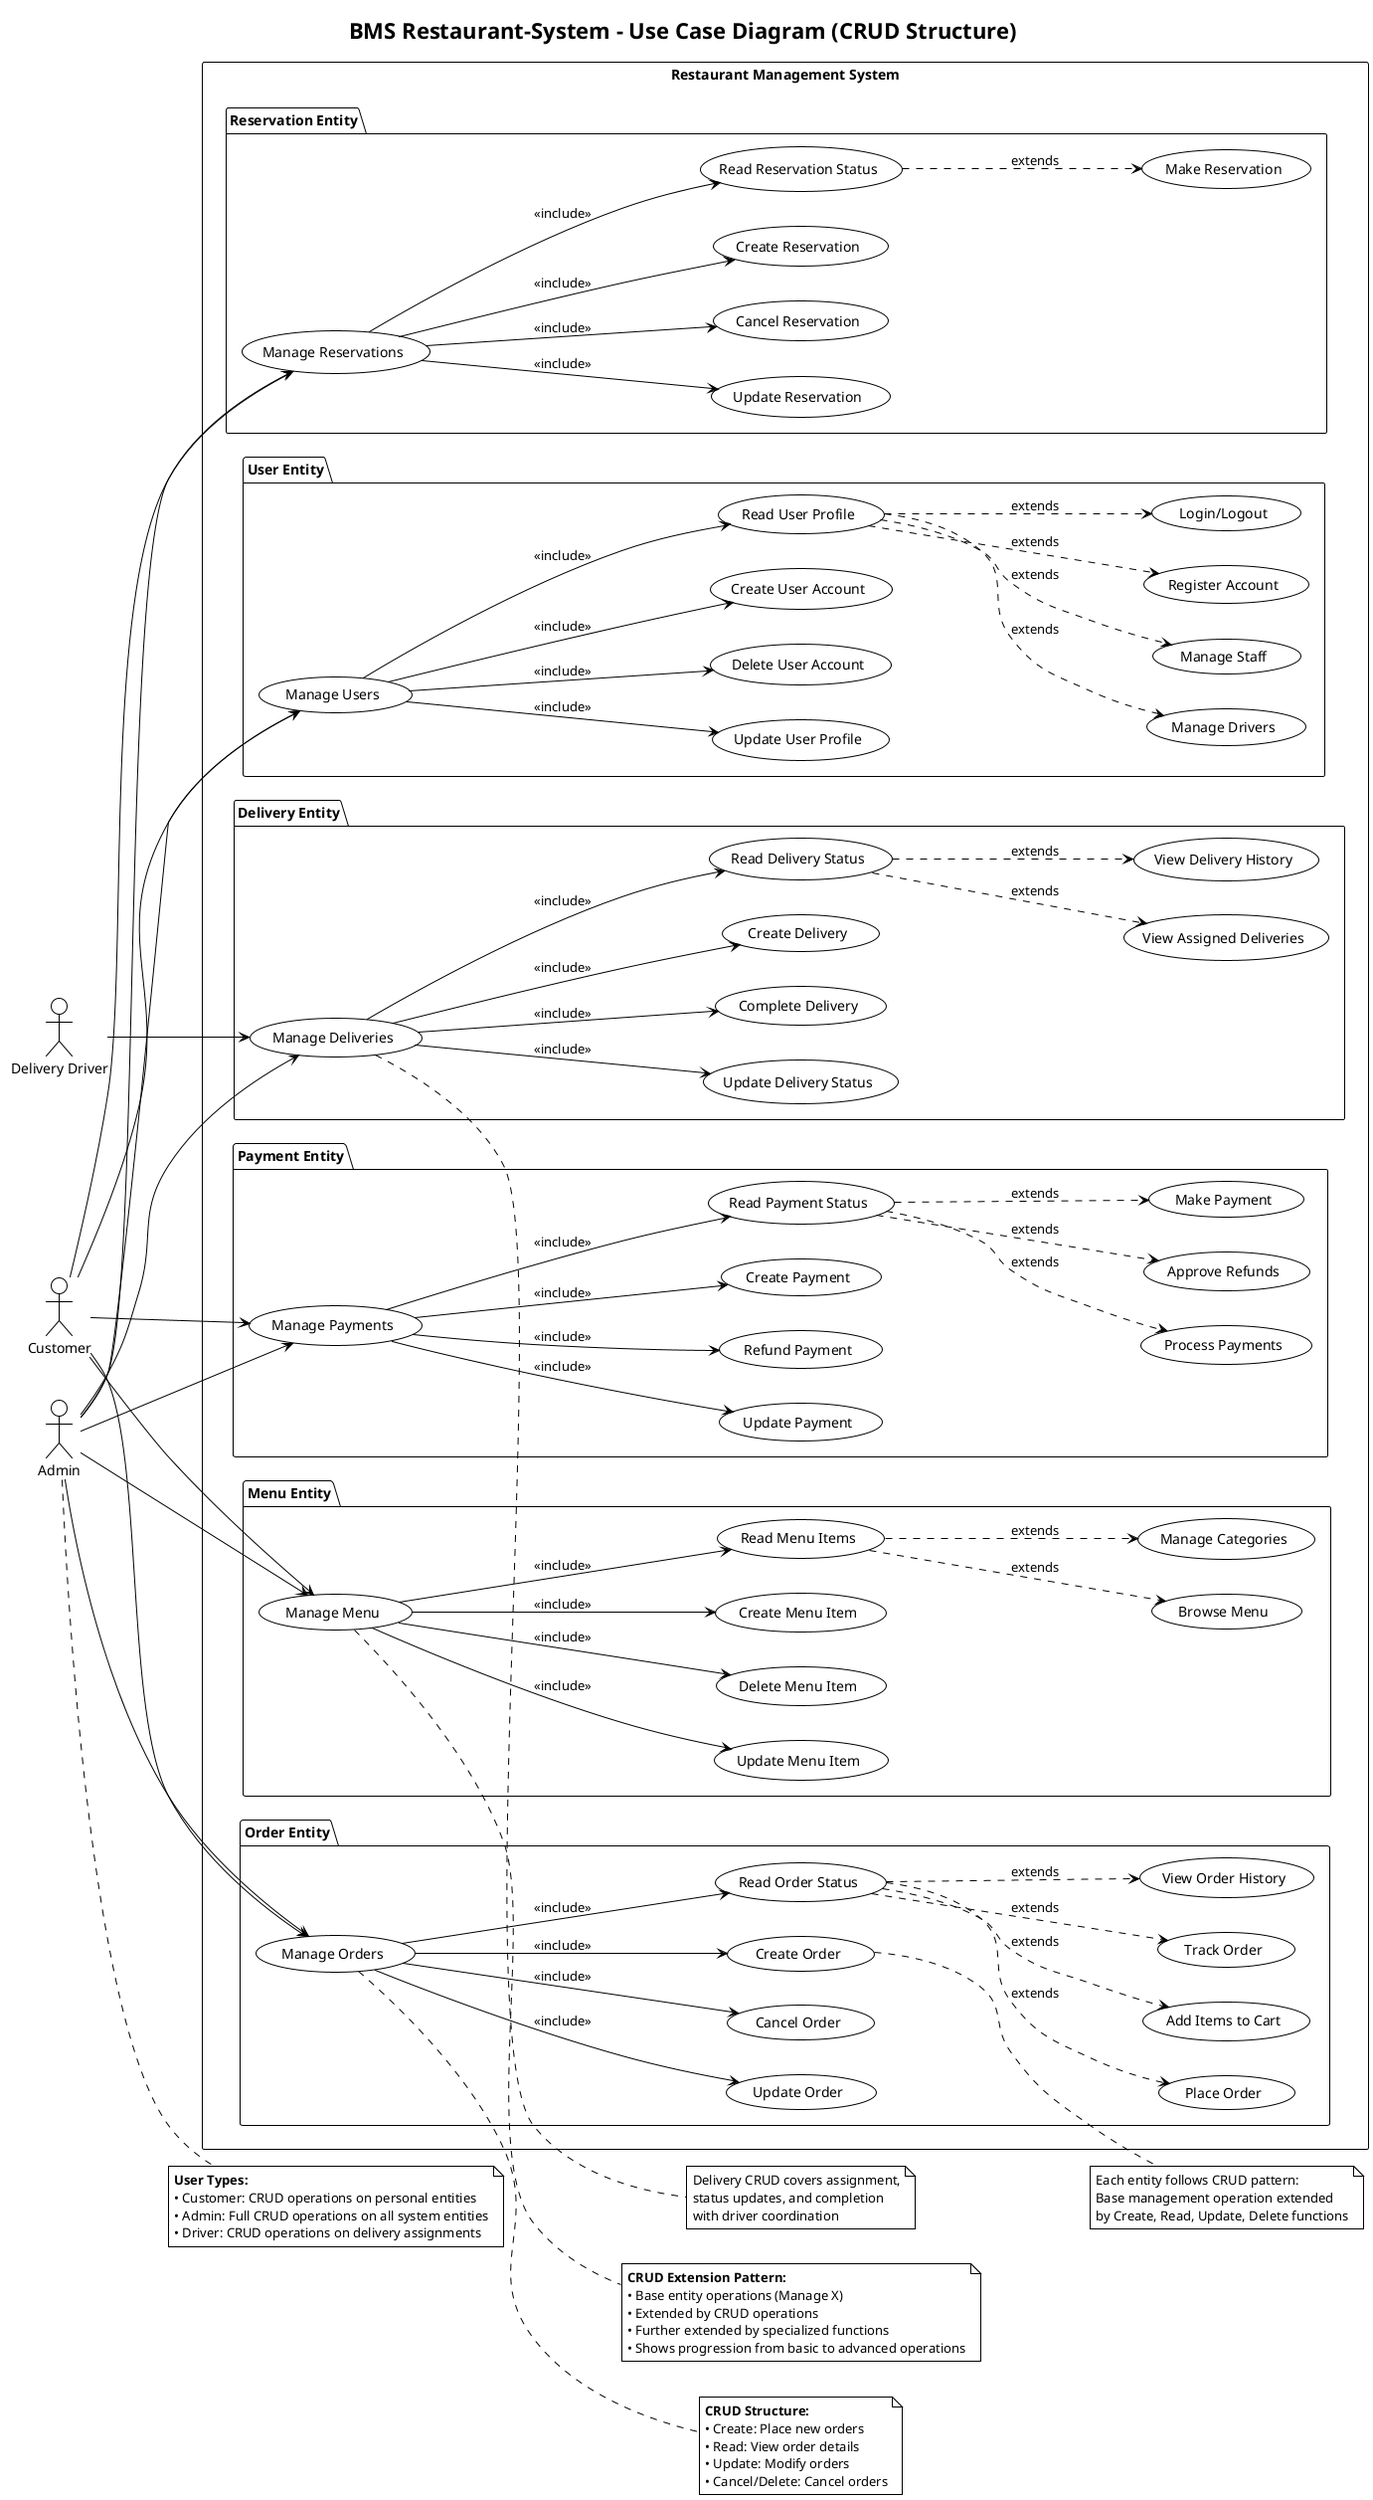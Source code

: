 @startuml BMS Restaurant-System_Use_Case_Diagram
!theme plain
left to right direction
title BMS Restaurant-System - Use Case Diagram (CRUD Structure)

' Left side actors
actor "Customer" as customer
actor "Admin" as admin

' System boundary
rectangle "Restaurant Management System" {

    package "Order Entity" as order_entity {
        usecase "Manage Orders" as manage_orders
        
        ' CRUD Operations extending from Manage Orders
        usecase "Create Order" as create_order
        usecase "Read Order Status" as read_order
        usecase "Update Order" as update_order
        usecase "Cancel Order" as cancel_order
        
        ' Extended functions
        usecase "Track Order" as track_order
        usecase "View Order History" as view_history
        usecase "Place Order" as place_order
        usecase "Add Items to Cart" as add_cart
    }

    package "Menu Entity" as menu_entity {
        usecase "Manage Menu" as manage_menu
        
        ' CRUD Operations extending from Manage Menu
        usecase "Create Menu Item" as create_menu
        usecase "Read Menu Items" as read_menu
        usecase "Update Menu Item" as update_menu
        usecase "Delete Menu Item" as delete_menu
        
        ' Extended functions
        usecase "Browse Menu" as browse_menu
        usecase "Manage Categories" as manage_cat
    }

    package "Reservation Entity" as reservation_entity {
        usecase "Manage Reservations" as manage_reservations
        
        ' CRUD Operations extending from Manage Reservations
        usecase "Create Reservation" as create_reservation
        usecase "Read Reservation Status" as read_reservation
        usecase "Update Reservation" as update_reservation
        usecase "Cancel Reservation" as cancel_reservation
        
        ' Extended functions
        usecase "Make Reservation" as make_reservation
    }

    package "User Entity" as user_entity {
        usecase "Manage Users" as manage_users
        
        ' CRUD Operations extending from Manage Users
        usecase "Create User Account" as create_user
        usecase "Read User Profile" as read_user
        usecase "Update User Profile" as update_user
        usecase "Delete User Account" as delete_user
        
        ' Extended functions
        usecase "Register Account" as register
        usecase "Login/Logout" as login
        usecase "Manage Drivers" as manage_drivers
        usecase "Manage Staff" as manage_staff
    }

    package "Payment Entity" as payment_entity {
        usecase "Manage Payments" as manage_payments
        
        ' CRUD Operations extending from Manage Payments
        usecase "Create Payment" as create_payment
        usecase "Read Payment Status" as read_payment
        usecase "Update Payment" as update_payment
        usecase "Refund Payment" as refund_payment
        
        ' Extended functions
        usecase "Make Payment" as make_payment
        usecase "Process Payments" as process_payments
        usecase "Approve Refunds" as approve_refunds
    }

    package "Delivery Entity" as delivery_entity {
        usecase "Manage Deliveries" as manage_deliveries
        
        ' CRUD Operations extending from Manage Deliveries
        usecase "Create Delivery" as create_delivery
        usecase "Read Delivery Status" as read_delivery
        usecase "Update Delivery Status" as update_delivery
        usecase "Complete Delivery" as complete_delivery
        
        ' Extended functions
        usecase "View Assigned Deliveries" as view_deliveries
        usecase "View Delivery History" as view_history_delivery
    }
}

' Right side actors
actor "Delivery Driver" as driver

' CRUD Relationships - Orders
manage_orders --> (create_order) : <<include>>
manage_orders --> (read_order) : <<include>>
manage_orders --> (update_order) : <<include>>
manage_orders --> (cancel_order) : <<include>>

' Extended Order operations
read_order ..> track_order : extends
read_order ..> view_history : extends
read_order ..> place_order : extends
read_order ..> add_cart : extends

' CRUD Relationships - Menu
manage_menu --> (create_menu) : <<include>>
manage_menu --> (read_menu) : <<include>>
manage_menu --> (update_menu) : <<include>>
manage_menu --> (delete_menu) : <<include>>

' Extended Menu operations
read_menu ..> browse_menu : extends
read_menu ..> manage_cat : extends

' CRUD Relationships - Reservations
manage_reservations --> (create_reservation) : <<include>>
manage_reservations --> (read_reservation) : <<include>>
manage_reservations --> (update_reservation) : <<include>>
manage_reservations --> (cancel_reservation) : <<include>>

' Extended Reservation operations
read_reservation ..> make_reservation : extends

' CRUD Relationships - Users
manage_users --> (create_user) : <<include>>
manage_users --> (read_user) : <<include>>
manage_users --> (update_user) : <<include>>
manage_users --> (delete_user) : <<include>>

' Extended User operations
read_user ..> register : extends
read_user ..> login : extends
read_user ..> manage_drivers : extends
read_user ..> manage_staff : extends

' CRUD Relationships - Payments
manage_payments --> (create_payment) : <<include>>
manage_payments --> (read_payment) : <<include>>
manage_payments --> (update_payment) : <<include>>
manage_payments --> (refund_payment) : <<include>>

' Extended Payment operations
read_payment ..> make_payment : extends
read_payment ..> process_payments : extends
read_payment ..> approve_refunds : extends

' CRUD Relationships - Deliveries
manage_deliveries --> (create_delivery) : <<include>>
manage_deliveries --> (read_delivery) : <<include>>
manage_deliveries --> (update_delivery) : <<include>>
manage_deliveries --> (complete_delivery) : <<include>>

' Extended Delivery operations
read_delivery ..> view_deliveries : extends
read_delivery ..> view_history_delivery : extends

' Extended Analytics operations
' Actor Relationships
customer --> manage_orders
customer --> manage_menu
customer --> manage_reservations
customer --> manage_users
customer --> manage_payments

admin --> manage_orders
admin --> manage_menu
admin --> manage_reservations
admin --> manage_users
admin --> manage_payments
admin --> manage_deliveries

driver --> manage_deliveries

note right of manage_orders : <b>CRUD Structure:</b>\n• Create: Place new orders\n• Read: View order details\n• Update: Modify orders\n• Cancel/Delete: Cancel orders

note right of create_order : Each entity follows CRUD pattern:\nBase management operation extended\nby Create, Read, Update, Delete functions

note right of manage_deliveries : Delivery CRUD covers assignment,\nstatus updates, and completion\nwith driver coordination

note right of manage_menu : <b>CRUD Extension Pattern:</b>\n• Base entity operations (Manage X)\n• Extended by CRUD operations\n• Further extended by specialized functions\n• Shows progression from basic to advanced operations

note right of admin : <b>User Types:</b>\n• Customer: CRUD operations on personal entities\n• Admin: Full CRUD operations on all system entities\n• Driver: CRUD operations on delivery assignments

@enduml